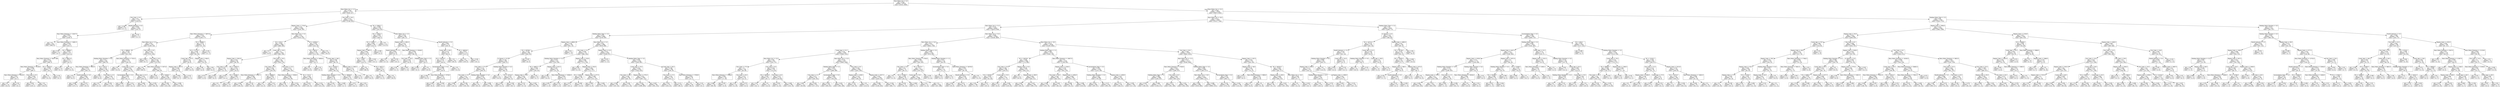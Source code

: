 digraph Tree {
node [shape=box] ;
0 [label="Reco_Policy_Cat <= 4.5\ngini = 0.363\nsamples = 40705\nvalue = [31015, 9690]"] ;
1 [label="Reco_Policy_Cat <= 1.5\ngini = 0.163\nsamples = 4770\nvalue = [4343, 427]"] ;
0 -> 1 [labeldistance=2.5, labelangle=45, headlabel="True"] ;
2 [label="City_Code <= 0.5\ngini = 0.01\nsamples = 1562\nvalue = [1554, 8]"] ;
1 -> 2 ;
3 [label="gini = 0.188\nsamples = 19\nvalue = [17, 2]"] ;
2 -> 3 ;
4 [label="Health Indicator <= 6.5\ngini = 0.008\nsamples = 1543\nvalue = [1537, 6]"] ;
2 -> 4 ;
5 [label="Reco_Policy_Premium <= 14547.0\ngini = 0.007\nsamples = 1531\nvalue = [1526, 5]"] ;
4 -> 5 ;
6 [label="gini = 0.0\nsamples = 994\nvalue = [994, 0]"] ;
5 -> 6 ;
7 [label="Reco_Policy_Premium <= 14681.0\ngini = 0.018\nsamples = 537\nvalue = [532, 5]"] ;
5 -> 7 ;
8 [label="gini = 0.18\nsamples = 10\nvalue = [9, 1]"] ;
7 -> 8 ;
9 [label="ID <= 48984.0\ngini = 0.015\nsamples = 527\nvalue = [523, 4]"] ;
7 -> 9 ;
10 [label="Reco_Policy_Premium <= 26517.399\ngini = 0.012\nsamples = 502\nvalue = [499, 3]"] ;
9 -> 10 ;
11 [label="Reco_Policy_Premium <= 15139.0\ngini = 0.008\nsamples = 471\nvalue = [469, 2]"] ;
10 -> 11 ;
12 [label="Reco_Policy_Premium <= 15019.0\ngini = 0.057\nsamples = 34\nvalue = [33, 1]"] ;
11 -> 12 ;
13 [label="gini = 0.0\nsamples = 24\nvalue = [24, 0]"] ;
12 -> 13 ;
14 [label="gini = 0.18\nsamples = 10\nvalue = [9, 1]"] ;
12 -> 14 ;
15 [label="City_Code <= 9.5\ngini = 0.005\nsamples = 437\nvalue = [436, 1]"] ;
11 -> 15 ;
16 [label="gini = 0.016\nsamples = 121\nvalue = [120, 1]"] ;
15 -> 16 ;
17 [label="gini = 0.0\nsamples = 316\nvalue = [316, 0]"] ;
15 -> 17 ;
18 [label="ID <= 34025.0\ngini = 0.062\nsamples = 31\nvalue = [30, 1]"] ;
10 -> 18 ;
19 [label="gini = 0.0\nsamples = 21\nvalue = [21, 0]"] ;
18 -> 19 ;
20 [label="gini = 0.18\nsamples = 10\nvalue = [9, 1]"] ;
18 -> 20 ;
21 [label="ID <= 49611.0\ngini = 0.077\nsamples = 25\nvalue = [24, 1]"] ;
9 -> 21 ;
22 [label="gini = 0.18\nsamples = 10\nvalue = [9, 1]"] ;
21 -> 22 ;
23 [label="gini = 0.0\nsamples = 15\nvalue = [15, 0]"] ;
21 -> 23 ;
24 [label="gini = 0.153\nsamples = 12\nvalue = [11, 1]"] ;
4 -> 24 ;
25 [label="City_Code <= 33.5\ngini = 0.227\nsamples = 3208\nvalue = [2789, 419]"] ;
1 -> 25 ;
26 [label="Region_Code <= 1716.0\ngini = 0.253\nsamples = 2649\nvalue = [2256, 393]"] ;
25 -> 26 ;
27 [label="Reco_Policy_Premium <= 24873.6\ngini = 0.218\nsamples = 1423\nvalue = [1246, 177]"] ;
26 -> 27 ;
28 [label="Reco_Policy_Cat <= 2.5\ngini = 0.207\nsamples = 1347\nvalue = [1189, 158]"] ;
27 -> 28 ;
29 [label="ID <= 36864.0\ngini = 0.158\nsamples = 671\nvalue = [613, 58]"] ;
28 -> 29 ;
30 [label="Holding_Policy_Duration <= 4.5\ngini = 0.13\nsamples = 499\nvalue = [464, 35]"] ;
29 -> 30 ;
31 [label="Reco_Policy_Premium <= 3933.0\ngini = 0.073\nsamples = 315\nvalue = [303, 12]"] ;
30 -> 31 ;
32 [label="gini = 0.32\nsamples = 10\nvalue = [8, 2]"] ;
31 -> 32 ;
33 [label="Health Indicator <= 4.5\ngini = 0.063\nsamples = 305\nvalue = [295, 10]"] ;
31 -> 33 ;
34 [label="gini = 0.048\nsamples = 282\nvalue = [275, 7]"] ;
33 -> 34 ;
35 [label="gini = 0.227\nsamples = 23\nvalue = [20, 3]"] ;
33 -> 35 ;
36 [label="ID <= 1812.5\ngini = 0.219\nsamples = 184\nvalue = [161, 23]"] ;
30 -> 36 ;
37 [label="gini = 0.48\nsamples = 10\nvalue = [6, 4]"] ;
36 -> 37 ;
38 [label="City_Code <= 5.5\ngini = 0.195\nsamples = 174\nvalue = [155, 19]"] ;
36 -> 38 ;
39 [label="gini = 0.0\nsamples = 37\nvalue = [37, 0]"] ;
38 -> 39 ;
40 [label="gini = 0.239\nsamples = 137\nvalue = [118, 19]"] ;
38 -> 40 ;
41 [label="Reco_Policy_Premium <= 7231.0\ngini = 0.232\nsamples = 172\nvalue = [149, 23]"] ;
29 -> 41 ;
42 [label="gini = 0.0\nsamples = 23\nvalue = [23, 0]"] ;
41 -> 42 ;
43 [label="Lower_Age <= 28.5\ngini = 0.261\nsamples = 149\nvalue = [126, 23]"] ;
41 -> 43 ;
44 [label="Accomodation_Type <= 0.5\ngini = 0.418\nsamples = 37\nvalue = [26, 11]"] ;
43 -> 44 ;
45 [label="gini = 0.496\nsamples = 11\nvalue = [5, 6]"] ;
44 -> 45 ;
46 [label="gini = 0.311\nsamples = 26\nvalue = [21, 5]"] ;
44 -> 46 ;
47 [label="Lower_Age <= 51.5\ngini = 0.191\nsamples = 112\nvalue = [100, 12]"] ;
43 -> 47 ;
48 [label="gini = 0.069\nsamples = 56\nvalue = [54, 2]"] ;
47 -> 48 ;
49 [label="gini = 0.293\nsamples = 56\nvalue = [46, 10]"] ;
47 -> 49 ;
50 [label="City_Code <= 3.0\ngini = 0.252\nsamples = 676\nvalue = [576, 100]"] ;
28 -> 50 ;
51 [label="gini = 0.497\nsamples = 13\nvalue = [6, 7]"] ;
50 -> 51 ;
52 [label="City_Code <= 6.5\ngini = 0.241\nsamples = 663\nvalue = [570, 93]"] ;
50 -> 52 ;
53 [label="gini = 0.0\nsamples = 86\nvalue = [86, 0]"] ;
52 -> 53 ;
54 [label="Reco_Policy_Premium <= 5072.0\ngini = 0.27\nsamples = 577\nvalue = [484, 93]"] ;
52 -> 54 ;
55 [label="gini = 0.49\nsamples = 14\nvalue = [8, 6]"] ;
54 -> 55 ;
56 [label="ID <= 24450.5\ngini = 0.261\nsamples = 563\nvalue = [476, 87]"] ;
54 -> 56 ;
57 [label="gini = 0.199\nsamples = 250\nvalue = [222, 28]"] ;
56 -> 57 ;
58 [label="gini = 0.306\nsamples = 313\nvalue = [254, 59]"] ;
56 -> 58 ;
59 [label="ID <= 36990.5\ngini = 0.375\nsamples = 76\nvalue = [57, 19]"] ;
27 -> 59 ;
60 [label="ID <= 27114.5\ngini = 0.428\nsamples = 58\nvalue = [40, 18]"] ;
59 -> 60 ;
61 [label="Lower_Age <= 67.0\ngini = 0.332\nsamples = 38\nvalue = [30, 8]"] ;
60 -> 61 ;
62 [label="Region_Code <= 957.0\ngini = 0.408\nsamples = 28\nvalue = [20, 8]"] ;
61 -> 62 ;
63 [label="gini = 0.492\nsamples = 16\nvalue = [9, 7]"] ;
62 -> 63 ;
64 [label="gini = 0.153\nsamples = 12\nvalue = [11, 1]"] ;
62 -> 64 ;
65 [label="gini = 0.0\nsamples = 10\nvalue = [10, 0]"] ;
61 -> 65 ;
66 [label="Region_Code <= 404.0\ngini = 0.5\nsamples = 20\nvalue = [10, 10]"] ;
60 -> 66 ;
67 [label="gini = 0.48\nsamples = 10\nvalue = [4, 6]"] ;
66 -> 67 ;
68 [label="gini = 0.48\nsamples = 10\nvalue = [6, 4]"] ;
66 -> 68 ;
69 [label="gini = 0.105\nsamples = 18\nvalue = [17, 1]"] ;
59 -> 69 ;
70 [label="Reco_Policy_Cat <= 3.5\ngini = 0.29\nsamples = 1226\nvalue = [1010, 216]"] ;
26 -> 70 ;
71 [label="ID <= 625.5\ngini = 0.304\nsamples = 1068\nvalue = [868, 200]"] ;
70 -> 71 ;
72 [label="gini = 0.5\nsamples = 12\nvalue = [6, 6]"] ;
71 -> 72 ;
73 [label="Lower_Age <= 20.5\ngini = 0.3\nsamples = 1056\nvalue = [862, 194]"] ;
71 -> 73 ;
74 [label="Region_Code <= 2813.0\ngini = 0.422\nsamples = 66\nvalue = [46, 20]"] ;
73 -> 74 ;
75 [label="City_Code <= 9.5\ngini = 0.497\nsamples = 26\nvalue = [12, 14]"] ;
74 -> 75 ;
76 [label="gini = 0.375\nsamples = 12\nvalue = [3, 9]"] ;
75 -> 76 ;
77 [label="gini = 0.459\nsamples = 14\nvalue = [9, 5]"] ;
75 -> 77 ;
78 [label="ID <= 27997.0\ngini = 0.255\nsamples = 40\nvalue = [34, 6]"] ;
74 -> 78 ;
79 [label="gini = 0.415\nsamples = 17\nvalue = [12, 5]"] ;
78 -> 79 ;
80 [label="ID <= 41460.5\ngini = 0.083\nsamples = 23\nvalue = [22, 1]"] ;
78 -> 80 ;
81 [label="gini = 0.0\nsamples = 13\nvalue = [13, 0]"] ;
80 -> 81 ;
82 [label="gini = 0.18\nsamples = 10\nvalue = [9, 1]"] ;
80 -> 82 ;
83 [label="City_Code <= 10.5\ngini = 0.29\nsamples = 990\nvalue = [816, 174]"] ;
73 -> 83 ;
84 [label="City_Code <= 9.5\ngini = 0.204\nsamples = 260\nvalue = [230, 30]"] ;
83 -> 84 ;
85 [label="Reco_Policy_Premium <= 15347.2\ngini = 0.249\nsamples = 199\nvalue = [170, 29]"] ;
84 -> 85 ;
86 [label="gini = 0.304\nsamples = 134\nvalue = [109, 25]"] ;
85 -> 86 ;
87 [label="gini = 0.116\nsamples = 65\nvalue = [61, 4]"] ;
85 -> 87 ;
88 [label="ID <= 38600.0\ngini = 0.032\nsamples = 61\nvalue = [60, 1]"] ;
84 -> 88 ;
89 [label="gini = 0.0\nsamples = 51\nvalue = [51, 0]"] ;
88 -> 89 ;
90 [label="gini = 0.18\nsamples = 10\nvalue = [9, 1]"] ;
88 -> 90 ;
91 [label="City_Code <= 12.5\ngini = 0.317\nsamples = 730\nvalue = [586, 144]"] ;
83 -> 91 ;
92 [label="Reco_Policy_Premium <= 9038.0\ngini = 0.348\nsamples = 441\nvalue = [342, 99]"] ;
91 -> 92 ;
93 [label="gini = 0.46\nsamples = 81\nvalue = [52, 29]"] ;
92 -> 93 ;
94 [label="gini = 0.313\nsamples = 360\nvalue = [290, 70]"] ;
92 -> 94 ;
95 [label="ID <= 7137.5\ngini = 0.263\nsamples = 289\nvalue = [244, 45]"] ;
91 -> 95 ;
96 [label="gini = 0.414\nsamples = 41\nvalue = [29, 12]"] ;
95 -> 96 ;
97 [label="gini = 0.231\nsamples = 248\nvalue = [215, 33]"] ;
95 -> 97 ;
98 [label="ID <= 42950.0\ngini = 0.182\nsamples = 158\nvalue = [142, 16]"] ;
70 -> 98 ;
99 [label="ID <= 9625.0\ngini = 0.219\nsamples = 128\nvalue = [112, 16]"] ;
98 -> 99 ;
100 [label="Reco_Policy_Premium <= 16950.0\ngini = 0.059\nsamples = 33\nvalue = [32, 1]"] ;
99 -> 100 ;
101 [label="gini = 0.0\nsamples = 23\nvalue = [23, 0]"] ;
100 -> 101 ;
102 [label="gini = 0.18\nsamples = 10\nvalue = [9, 1]"] ;
100 -> 102 ;
103 [label="Lower_Age <= 48.5\ngini = 0.266\nsamples = 95\nvalue = [80, 15]"] ;
99 -> 103 ;
104 [label="ID <= 20230.5\ngini = 0.335\nsamples = 61\nvalue = [48, 13]"] ;
103 -> 104 ;
105 [label="Holding_Policy_Duration <= 0.5\ngini = 0.453\nsamples = 26\nvalue = [17, 9]"] ;
104 -> 105 ;
106 [label="gini = 0.245\nsamples = 14\nvalue = [12, 2]"] ;
105 -> 106 ;
107 [label="gini = 0.486\nsamples = 12\nvalue = [5, 7]"] ;
105 -> 107 ;
108 [label="ID <= 36658.0\ngini = 0.202\nsamples = 35\nvalue = [31, 4]"] ;
104 -> 108 ;
109 [label="gini = 0.077\nsamples = 25\nvalue = [24, 1]"] ;
108 -> 109 ;
110 [label="gini = 0.42\nsamples = 10\nvalue = [7, 3]"] ;
108 -> 110 ;
111 [label="Region_Code <= 2383.5\ngini = 0.111\nsamples = 34\nvalue = [32, 2]"] ;
103 -> 111 ;
112 [label="gini = 0.32\nsamples = 10\nvalue = [8, 2]"] ;
111 -> 112 ;
113 [label="gini = 0.0\nsamples = 24\nvalue = [24, 0]"] ;
111 -> 113 ;
114 [label="gini = 0.0\nsamples = 30\nvalue = [30, 0]"] ;
98 -> 114 ;
115 [label="ID <= 23081.5\ngini = 0.089\nsamples = 559\nvalue = [533, 26]"] ;
25 -> 115 ;
116 [label="ID <= 12841.5\ngini = 0.039\nsamples = 253\nvalue = [248, 5]"] ;
115 -> 116 ;
117 [label="ID <= 11965.5\ngini = 0.069\nsamples = 140\nvalue = [135, 5]"] ;
116 -> 117 ;
118 [label="Region_Code <= 3997.5\ngini = 0.045\nsamples = 129\nvalue = [126, 3]"] ;
117 -> 118 ;
119 [label="ID <= 7106.0\ngini = 0.033\nsamples = 118\nvalue = [116, 2]"] ;
118 -> 119 ;
120 [label="gini = 0.0\nsamples = 68\nvalue = [68, 0]"] ;
119 -> 120 ;
121 [label="ID <= 8427.5\ngini = 0.077\nsamples = 50\nvalue = [48, 2]"] ;
119 -> 121 ;
122 [label="gini = 0.245\nsamples = 14\nvalue = [12, 2]"] ;
121 -> 122 ;
123 [label="gini = 0.0\nsamples = 36\nvalue = [36, 0]"] ;
121 -> 123 ;
124 [label="gini = 0.165\nsamples = 11\nvalue = [10, 1]"] ;
118 -> 124 ;
125 [label="gini = 0.298\nsamples = 11\nvalue = [9, 2]"] ;
117 -> 125 ;
126 [label="gini = 0.0\nsamples = 113\nvalue = [113, 0]"] ;
116 -> 126 ;
127 [label="Reco_Policy_Cat <= 2.5\ngini = 0.128\nsamples = 306\nvalue = [285, 21]"] ;
115 -> 127 ;
128 [label="Region_Code <= 1991.0\ngini = 0.221\nsamples = 95\nvalue = [83, 12]"] ;
127 -> 128 ;
129 [label="Health Indicator <= 2.5\ngini = 0.097\nsamples = 39\nvalue = [37, 2]"] ;
128 -> 129 ;
130 [label="gini = 0.0\nsamples = 27\nvalue = [27, 0]"] ;
129 -> 130 ;
131 [label="gini = 0.278\nsamples = 12\nvalue = [10, 2]"] ;
129 -> 131 ;
132 [label="Reco_Policy_Premium <= 10548.0\ngini = 0.293\nsamples = 56\nvalue = [46, 10]"] ;
128 -> 132 ;
133 [label="City_Code <= 34.5\ngini = 0.426\nsamples = 26\nvalue = [18, 8]"] ;
132 -> 133 ;
134 [label="gini = 0.26\nsamples = 13\nvalue = [11, 2]"] ;
133 -> 134 ;
135 [label="gini = 0.497\nsamples = 13\nvalue = [7, 6]"] ;
133 -> 135 ;
136 [label="Holding_Policy_Type <= 2.5\ngini = 0.124\nsamples = 30\nvalue = [28, 2]"] ;
132 -> 136 ;
137 [label="gini = 0.298\nsamples = 11\nvalue = [9, 2]"] ;
136 -> 137 ;
138 [label="gini = 0.0\nsamples = 19\nvalue = [19, 0]"] ;
136 -> 138 ;
139 [label="Health Indicator <= 0.5\ngini = 0.082\nsamples = 211\nvalue = [202, 9]"] ;
127 -> 139 ;
140 [label="Lower_Age <= 40.5\ngini = 0.151\nsamples = 97\nvalue = [89, 8]"] ;
139 -> 140 ;
141 [label="ID <= 43470.0\ngini = 0.241\nsamples = 57\nvalue = [49, 8]"] ;
140 -> 141 ;
142 [label="Accomodation_Type <= 0.5\ngini = 0.308\nsamples = 42\nvalue = [34, 8]"] ;
141 -> 142 ;
143 [label="gini = 0.198\nsamples = 18\nvalue = [16, 2]"] ;
142 -> 143 ;
144 [label="Reco_Policy_Premium <= 8736.0\ngini = 0.375\nsamples = 24\nvalue = [18, 6]"] ;
142 -> 144 ;
145 [label="gini = 0.426\nsamples = 13\nvalue = [9, 4]"] ;
144 -> 145 ;
146 [label="gini = 0.298\nsamples = 11\nvalue = [9, 2]"] ;
144 -> 146 ;
147 [label="gini = 0.0\nsamples = 15\nvalue = [15, 0]"] ;
141 -> 147 ;
148 [label="gini = 0.0\nsamples = 40\nvalue = [40, 0]"] ;
140 -> 148 ;
149 [label="ID <= 46819.0\ngini = 0.017\nsamples = 114\nvalue = [113, 1]"] ;
139 -> 149 ;
150 [label="gini = 0.0\nsamples = 103\nvalue = [103, 0]"] ;
149 -> 150 ;
151 [label="gini = 0.165\nsamples = 11\nvalue = [10, 1]"] ;
149 -> 151 ;
152 [label="Reco_Policy_Cat <= 21.5\ngini = 0.383\nsamples = 35935\nvalue = [26672, 9263]"] ;
0 -> 152 [labeldistance=2.5, labelangle=-45, headlabel="False"] ;
153 [label="Reco_Policy_Cat <= 20.5\ngini = 0.371\nsamples = 30667\nvalue = [23127, 7540]"] ;
152 -> 153 ;
154 [label="Reco_Policy_Cat <= 11.5\ngini = 0.379\nsamples = 26647\nvalue = [19879, 6768]"] ;
153 -> 154 ;
155 [label="Holding_Policy_Type <= 2.5\ngini = 0.325\nsamples = 4689\nvalue = [3730, 959]"] ;
154 -> 155 ;
156 [label="Region_Code <= 4868.0\ngini = 0.139\nsamples = 704\nvalue = [651, 53]"] ;
155 -> 156 ;
157 [label="ID <= 49769.0\ngini = 0.134\nsamples = 694\nvalue = [644, 50]"] ;
156 -> 157 ;
158 [label="Is_Spouse <= 0.5\ngini = 0.128\nsamples = 683\nvalue = [636, 47]"] ;
157 -> 158 ;
159 [label="City_Code <= 27.5\ngini = 0.113\nsamples = 583\nvalue = [548, 35]"] ;
158 -> 159 ;
160 [label="City_Code <= 3.5\ngini = 0.14\nsamples = 329\nvalue = [304, 25]"] ;
159 -> 160 ;
161 [label="gini = 0.066\nsamples = 147\nvalue = [142, 5]"] ;
160 -> 161 ;
162 [label="gini = 0.196\nsamples = 182\nvalue = [162, 20]"] ;
160 -> 162 ;
163 [label="Holding_Policy_Duration <= 4.5\ngini = 0.076\nsamples = 254\nvalue = [244, 10]"] ;
159 -> 163 ;
164 [label="gini = 0.0\nsamples = 62\nvalue = [62, 0]"] ;
163 -> 164 ;
165 [label="gini = 0.099\nsamples = 192\nvalue = [182, 10]"] ;
163 -> 165 ;
166 [label="Holding_Policy_Duration <= 4.5\ngini = 0.211\nsamples = 100\nvalue = [88, 12]"] ;
158 -> 166 ;
167 [label="gini = 0.0\nsamples = 19\nvalue = [19, 0]"] ;
166 -> 167 ;
168 [label="ID <= 10755.0\ngini = 0.252\nsamples = 81\nvalue = [69, 12]"] ;
166 -> 168 ;
169 [label="gini = 0.401\nsamples = 18\nvalue = [13, 5]"] ;
168 -> 169 ;
170 [label="gini = 0.198\nsamples = 63\nvalue = [56, 7]"] ;
168 -> 170 ;
171 [label="gini = 0.397\nsamples = 11\nvalue = [8, 3]"] ;
157 -> 171 ;
172 [label="gini = 0.42\nsamples = 10\nvalue = [7, 3]"] ;
156 -> 172 ;
173 [label="Reco_Policy_Cat <= 5.5\ngini = 0.351\nsamples = 3985\nvalue = [3079, 906]"] ;
155 -> 173 ;
174 [label="City_Code <= 1.0\ngini = 0.438\nsamples = 723\nvalue = [489, 234]"] ;
173 -> 174 ;
175 [label="Holding_Policy_Duration <= 11.5\ngini = 0.374\nsamples = 418\nvalue = [314, 104]"] ;
174 -> 175 ;
176 [label="ID <= 49927.5\ngini = 0.349\nsamples = 377\nvalue = [292, 85]"] ;
175 -> 176 ;
177 [label="Region_Code <= 34.0\ngini = 0.335\nsamples = 367\nvalue = [289, 78]"] ;
176 -> 177 ;
178 [label="gini = 0.123\nsamples = 61\nvalue = [57, 4]"] ;
177 -> 178 ;
179 [label="gini = 0.367\nsamples = 306\nvalue = [232, 74]"] ;
177 -> 179 ;
180 [label="gini = 0.42\nsamples = 10\nvalue = [3, 7]"] ;
176 -> 180 ;
181 [label="Region_Code <= 612.5\ngini = 0.497\nsamples = 41\nvalue = [22, 19]"] ;
175 -> 181 ;
182 [label="gini = 0.346\nsamples = 18\nvalue = [14, 4]"] ;
181 -> 182 ;
183 [label="Reco_Policy_Premium <= 19360.0\ngini = 0.454\nsamples = 23\nvalue = [8, 15]"] ;
181 -> 183 ;
184 [label="gini = 0.497\nsamples = 13\nvalue = [7, 6]"] ;
183 -> 184 ;
185 [label="gini = 0.18\nsamples = 10\nvalue = [1, 9]"] ;
183 -> 185 ;
186 [label="Region_Code <= 210.0\ngini = 0.489\nsamples = 305\nvalue = [175, 130]"] ;
174 -> 186 ;
187 [label="gini = 0.305\nsamples = 16\nvalue = [3, 13]"] ;
186 -> 187 ;
188 [label="Region_Code <= 324.0\ngini = 0.482\nsamples = 289\nvalue = [172, 117]"] ;
186 -> 188 ;
189 [label="ID <= 31851.0\ngini = 0.249\nsamples = 48\nvalue = [41, 7]"] ;
188 -> 189 ;
190 [label="gini = 0.071\nsamples = 27\nvalue = [26, 1]"] ;
189 -> 190 ;
191 [label="gini = 0.408\nsamples = 21\nvalue = [15, 6]"] ;
189 -> 191 ;
192 [label="Region_Code <= 477.0\ngini = 0.496\nsamples = 241\nvalue = [131, 110]"] ;
188 -> 192 ;
193 [label="gini = 0.298\nsamples = 11\nvalue = [2, 9]"] ;
192 -> 193 ;
194 [label="gini = 0.493\nsamples = 230\nvalue = [129, 101]"] ;
192 -> 194 ;
195 [label="Region_Code <= 12.5\ngini = 0.327\nsamples = 3262\nvalue = [2590, 672]"] ;
173 -> 195 ;
196 [label="gini = 0.475\nsamples = 18\nvalue = [7, 11]"] ;
195 -> 196 ;
197 [label="Holding_Policy_Type <= 3.5\ngini = 0.324\nsamples = 3244\nvalue = [2583, 661]"] ;
195 -> 197 ;
198 [label="Lower_Age <= 23.5\ngini = 0.335\nsamples = 2978\nvalue = [2345, 633]"] ;
197 -> 198 ;
199 [label="City_Code <= 28.5\ngini = 0.249\nsamples = 536\nvalue = [458, 78]"] ;
198 -> 199 ;
200 [label="gini = 0.294\nsamples = 301\nvalue = [247, 54]"] ;
199 -> 200 ;
201 [label="gini = 0.183\nsamples = 235\nvalue = [211, 24]"] ;
199 -> 201 ;
202 [label="Region_Code <= 2735.5\ngini = 0.351\nsamples = 2442\nvalue = [1887, 555]"] ;
198 -> 202 ;
203 [label="gini = 0.333\nsamples = 1896\nvalue = [1496, 400]"] ;
202 -> 203 ;
204 [label="gini = 0.407\nsamples = 546\nvalue = [391, 155]"] ;
202 -> 204 ;
205 [label="Lower_Age <= 65.5\ngini = 0.188\nsamples = 266\nvalue = [238, 28]"] ;
197 -> 205 ;
206 [label="City_Code <= 17.5\ngini = 0.224\nsamples = 210\nvalue = [183, 27]"] ;
205 -> 206 ;
207 [label="gini = 0.29\nsamples = 125\nvalue = [103, 22]"] ;
206 -> 207 ;
208 [label="gini = 0.111\nsamples = 85\nvalue = [80, 5]"] ;
206 -> 208 ;
209 [label="Reco_Policy_Premium <= 27639.0\ngini = 0.035\nsamples = 56\nvalue = [55, 1]"] ;
205 -> 209 ;
210 [label="gini = 0.0\nsamples = 46\nvalue = [46, 0]"] ;
209 -> 210 ;
211 [label="gini = 0.18\nsamples = 10\nvalue = [9, 1]"] ;
209 -> 211 ;
212 [label="Reco_Policy_Cat <= 15.5\ngini = 0.389\nsamples = 21958\nvalue = [16149, 5809]"] ;
154 -> 212 ;
213 [label="Reco_Policy_Cat <= 14.5\ngini = 0.427\nsamples = 5710\nvalue = [3944, 1766]"] ;
212 -> 213 ;
214 [label="Lower_Age <= 21.5\ngini = 0.39\nsamples = 4449\nvalue = [3268, 1181]"] ;
213 -> 214 ;
215 [label="Reco_Policy_Cat <= 12.5\ngini = 0.48\nsamples = 432\nvalue = [259, 173]"] ;
214 -> 215 ;
216 [label="City_Code <= 27.0\ngini = 0.5\nsamples = 165\nvalue = [85, 80]"] ;
215 -> 216 ;
217 [label="Reco_Policy_Premium <= 21646.6\ngini = 0.495\nsamples = 129\nvalue = [71, 58]"] ;
216 -> 217 ;
218 [label="gini = 0.488\nsamples = 118\nvalue = [68, 50]"] ;
217 -> 218 ;
219 [label="gini = 0.397\nsamples = 11\nvalue = [3, 8]"] ;
217 -> 219 ;
220 [label="City_Code <= 33.5\ngini = 0.475\nsamples = 36\nvalue = [14, 22]"] ;
216 -> 220 ;
221 [label="gini = 0.33\nsamples = 24\nvalue = [5, 19]"] ;
220 -> 221 ;
222 [label="gini = 0.375\nsamples = 12\nvalue = [9, 3]"] ;
220 -> 222 ;
223 [label="City_Code <= 6.5\ngini = 0.454\nsamples = 267\nvalue = [174, 93]"] ;
215 -> 223 ;
224 [label="ID <= 40252.0\ngini = 0.263\nsamples = 45\nvalue = [38, 7]"] ;
223 -> 224 ;
225 [label="gini = 0.35\nsamples = 31\nvalue = [24, 7]"] ;
224 -> 225 ;
226 [label="gini = 0.0\nsamples = 14\nvalue = [14, 0]"] ;
224 -> 226 ;
227 [label="City_Code <= 8.5\ngini = 0.475\nsamples = 222\nvalue = [136, 86]"] ;
223 -> 227 ;
228 [label="gini = 0.355\nsamples = 13\nvalue = [3, 10]"] ;
227 -> 228 ;
229 [label="gini = 0.463\nsamples = 209\nvalue = [133, 76]"] ;
227 -> 229 ;
230 [label="Reco_Policy_Cat <= 12.5\ngini = 0.376\nsamples = 4017\nvalue = [3009, 1008]"] ;
214 -> 230 ;
231 [label="Holding_Policy_Type <= 1.5\ngini = 0.421\nsamples = 1552\nvalue = [1084, 468]"] ;
230 -> 231 ;
232 [label="City_Code <= 1.5\ngini = 0.471\nsamples = 541\nvalue = [336, 205]"] ;
231 -> 232 ;
233 [label="gini = 0.497\nsamples = 127\nvalue = [59, 68]"] ;
232 -> 233 ;
234 [label="gini = 0.443\nsamples = 414\nvalue = [277, 137]"] ;
232 -> 234 ;
235 [label="Accomodation_Type <= 0.5\ngini = 0.385\nsamples = 1011\nvalue = [748, 263]"] ;
231 -> 235 ;
236 [label="gini = 0.318\nsamples = 478\nvalue = [383, 95]"] ;
235 -> 236 ;
237 [label="gini = 0.432\nsamples = 533\nvalue = [365, 168]"] ;
235 -> 237 ;
238 [label="City_Code <= 0.5\ngini = 0.342\nsamples = 2465\nvalue = [1925, 540]"] ;
230 -> 238 ;
239 [label="Region_Code <= 2189.5\ngini = 0.119\nsamples = 316\nvalue = [296, 20]"] ;
238 -> 239 ;
240 [label="gini = 0.178\nsamples = 202\nvalue = [182, 20]"] ;
239 -> 240 ;
241 [label="gini = 0.0\nsamples = 114\nvalue = [114, 0]"] ;
239 -> 241 ;
242 [label="Region_Code <= 3557.5\ngini = 0.367\nsamples = 2149\nvalue = [1629, 520]"] ;
238 -> 242 ;
243 [label="gini = 0.399\nsamples = 1607\nvalue = [1164, 443]"] ;
242 -> 243 ;
244 [label="gini = 0.244\nsamples = 542\nvalue = [465, 77]"] ;
242 -> 244 ;
245 [label="Holding_Policy_Type <= 3.5\ngini = 0.497\nsamples = 1261\nvalue = [676, 585]"] ;
213 -> 245 ;
246 [label="Reco_Policy_Premium <= 4740.0\ngini = 0.499\nsamples = 1125\nvalue = [582, 543]"] ;
245 -> 246 ;
247 [label="City_Code <= 3.5\ngini = 0.42\nsamples = 70\nvalue = [49, 21]"] ;
246 -> 247 ;
248 [label="gini = 0.0\nsamples = 11\nvalue = [11, 0]"] ;
247 -> 248 ;
249 [label="ID <= 37380.5\ngini = 0.458\nsamples = 59\nvalue = [38, 21]"] ;
247 -> 249 ;
250 [label="gini = 0.418\nsamples = 47\nvalue = [33, 14]"] ;
249 -> 250 ;
251 [label="gini = 0.486\nsamples = 12\nvalue = [5, 7]"] ;
249 -> 251 ;
252 [label="ID <= 50275.5\ngini = 0.5\nsamples = 1055\nvalue = [533, 522]"] ;
246 -> 252 ;
253 [label="Lower_Age <= 16.5\ngini = 0.5\nsamples = 1038\nvalue = [530, 508]"] ;
252 -> 253 ;
254 [label="gini = 0.32\nsamples = 15\nvalue = [3, 12]"] ;
253 -> 254 ;
255 [label="gini = 0.5\nsamples = 1023\nvalue = [527, 496]"] ;
253 -> 255 ;
256 [label="gini = 0.291\nsamples = 17\nvalue = [3, 14]"] ;
252 -> 256 ;
257 [label="Holding_Policy_Duration <= 1.5\ngini = 0.427\nsamples = 136\nvalue = [94, 42]"] ;
245 -> 257 ;
258 [label="Accomodation_Type <= 0.5\ngini = 0.5\nsamples = 24\nvalue = [12, 12]"] ;
257 -> 258 ;
259 [label="gini = 0.459\nsamples = 14\nvalue = [9, 5]"] ;
258 -> 259 ;
260 [label="gini = 0.42\nsamples = 10\nvalue = [3, 7]"] ;
258 -> 260 ;
261 [label="Reco_Policy_Premium <= 24576.0\ngini = 0.392\nsamples = 112\nvalue = [82, 30]"] ;
257 -> 261 ;
262 [label="Health Indicator <= 0.5\ngini = 0.418\nsamples = 101\nvalue = [71, 30]"] ;
261 -> 262 ;
263 [label="gini = 0.303\nsamples = 43\nvalue = [35, 8]"] ;
262 -> 263 ;
264 [label="gini = 0.471\nsamples = 58\nvalue = [36, 22]"] ;
262 -> 264 ;
265 [label="gini = 0.0\nsamples = 11\nvalue = [11, 0]"] ;
261 -> 265 ;
266 [label="Reco_Policy_Cat <= 16.5\ngini = 0.374\nsamples = 16248\nvalue = [12205, 4043]"] ;
212 -> 266 ;
267 [label="Holding_Policy_Type <= 1.5\ngini = 0.339\nsamples = 3270\nvalue = [2562, 708]"] ;
266 -> 267 ;
268 [label="ID <= 19478.0\ngini = 0.406\nsamples = 1080\nvalue = [774, 306]"] ;
267 -> 268 ;
269 [label="City_Code <= 0.5\ngini = 0.346\nsamples = 409\nvalue = [318, 91]"] ;
268 -> 269 ;
270 [label="ID <= 16239.0\ngini = 0.424\nsamples = 131\nvalue = [91, 40]"] ;
269 -> 270 ;
271 [label="gini = 0.45\nsamples = 108\nvalue = [71, 37]"] ;
270 -> 271 ;
272 [label="gini = 0.227\nsamples = 23\nvalue = [20, 3]"] ;
270 -> 272 ;
273 [label="Lower_Age <= 23.5\ngini = 0.3\nsamples = 278\nvalue = [227, 51]"] ;
269 -> 273 ;
274 [label="gini = 0.49\nsamples = 14\nvalue = [8, 6]"] ;
273 -> 274 ;
275 [label="gini = 0.283\nsamples = 264\nvalue = [219, 45]"] ;
273 -> 275 ;
276 [label="Region_Code <= 6.5\ngini = 0.436\nsamples = 671\nvalue = [456, 215]"] ;
268 -> 276 ;
277 [label="gini = 0.0\nsamples = 18\nvalue = [18, 0]"] ;
276 -> 277 ;
278 [label="Region_Code <= 269.0\ngini = 0.442\nsamples = 653\nvalue = [438, 215]"] ;
276 -> 278 ;
279 [label="gini = 0.497\nsamples = 89\nvalue = [48, 41]"] ;
278 -> 279 ;
280 [label="gini = 0.427\nsamples = 564\nvalue = [390, 174]"] ;
278 -> 280 ;
281 [label="Reco_Policy_Premium <= 10927.0\ngini = 0.3\nsamples = 2190\nvalue = [1788, 402]"] ;
267 -> 281 ;
282 [label="Region_Code <= 1528.5\ngini = 0.379\nsamples = 851\nvalue = [635, 216]"] ;
281 -> 282 ;
283 [label="City_Code <= 28.5\ngini = 0.334\nsamples = 487\nvalue = [384, 103]"] ;
282 -> 283 ;
284 [label="gini = 0.306\nsamples = 413\nvalue = [335, 78]"] ;
283 -> 284 ;
285 [label="gini = 0.447\nsamples = 74\nvalue = [49, 25]"] ;
283 -> 285 ;
286 [label="Region_Code <= 2004.0\ngini = 0.428\nsamples = 364\nvalue = [251, 113]"] ;
282 -> 286 ;
287 [label="gini = 0.498\nsamples = 66\nvalue = [35, 31]"] ;
286 -> 287 ;
288 [label="gini = 0.399\nsamples = 298\nvalue = [216, 82]"] ;
286 -> 288 ;
289 [label="Accomodation_Type <= 0.5\ngini = 0.239\nsamples = 1339\nvalue = [1153, 186]"] ;
281 -> 289 ;
290 [label="Holding_Policy_Duration <= 0.5\ngini = 0.193\nsamples = 888\nvalue = [792, 96]"] ;
289 -> 290 ;
291 [label="gini = 0.247\nsamples = 464\nvalue = [397, 67]"] ;
290 -> 291 ;
292 [label="gini = 0.127\nsamples = 424\nvalue = [395, 29]"] ;
290 -> 292 ;
293 [label="Region_Code <= 1839.0\ngini = 0.319\nsamples = 451\nvalue = [361, 90]"] ;
289 -> 293 ;
294 [label="gini = 0.271\nsamples = 291\nvalue = [244, 47]"] ;
293 -> 294 ;
295 [label="gini = 0.393\nsamples = 160\nvalue = [117, 43]"] ;
293 -> 295 ;
296 [label="City_Code <= 33.5\ngini = 0.382\nsamples = 12978\nvalue = [9643, 3335]"] ;
266 -> 296 ;
297 [label="Reco_Policy_Cat <= 17.5\ngini = 0.377\nsamples = 12277\nvalue = [9184, 3093]"] ;
296 -> 297 ;
298 [label="Reco_Policy_Premium <= 17430.0\ngini = 0.413\nsamples = 2816\nvalue = [1995, 821]"] ;
297 -> 298 ;
299 [label="Holding_Policy_Type <= 1.5\ngini = 0.388\nsamples = 1889\nvalue = [1392, 497]"] ;
298 -> 299 ;
300 [label="gini = 0.254\nsamples = 174\nvalue = [148, 26]"] ;
299 -> 300 ;
301 [label="gini = 0.398\nsamples = 1715\nvalue = [1244, 471]"] ;
299 -> 301 ;
302 [label="City_Code <= 8.5\ngini = 0.455\nsamples = 927\nvalue = [603, 324]"] ;
298 -> 302 ;
303 [label="gini = 0.477\nsamples = 429\nvalue = [261, 168]"] ;
302 -> 303 ;
304 [label="gini = 0.43\nsamples = 498\nvalue = [342, 156]"] ;
302 -> 304 ;
305 [label="Holding_Policy_Type <= 3.5\ngini = 0.365\nsamples = 9461\nvalue = [7189, 2272]"] ;
297 -> 305 ;
306 [label="Reco_Policy_Cat <= 18.5\ngini = 0.371\nsamples = 9016\nvalue = [6801, 2215]"] ;
305 -> 306 ;
307 [label="gini = 0.345\nsamples = 3987\nvalue = [3103, 884]"] ;
306 -> 307 ;
308 [label="gini = 0.389\nsamples = 5029\nvalue = [3698, 1331]"] ;
306 -> 308 ;
309 [label="Accomodation_Type <= 0.5\ngini = 0.223\nsamples = 445\nvalue = [388, 57]"] ;
305 -> 309 ;
310 [label="gini = 0.153\nsamples = 299\nvalue = [274, 25]"] ;
309 -> 310 ;
311 [label="gini = 0.342\nsamples = 146\nvalue = [114, 32]"] ;
309 -> 311 ;
312 [label="Region_Code <= 187.0\ngini = 0.452\nsamples = 701\nvalue = [459, 242]"] ;
296 -> 312 ;
313 [label="Region_Code <= 36.0\ngini = 0.46\nsamples = 39\nvalue = [14, 25]"] ;
312 -> 313 ;
314 [label="gini = 0.473\nsamples = 13\nvalue = [8, 5]"] ;
313 -> 314 ;
315 [label="Reco_Policy_Premium <= 8694.0\ngini = 0.355\nsamples = 26\nvalue = [6, 20]"] ;
313 -> 315 ;
316 [label="gini = 0.5\nsamples = 12\nvalue = [6, 6]"] ;
315 -> 316 ;
317 [label="gini = 0.0\nsamples = 14\nvalue = [0, 14]"] ;
315 -> 317 ;
318 [label="ID <= 48105.0\ngini = 0.441\nsamples = 662\nvalue = [445, 217]"] ;
312 -> 318 ;
319 [label="Region_Code <= 439.5\ngini = 0.449\nsamples = 618\nvalue = [408, 210]"] ;
318 -> 319 ;
320 [label="gini = 0.351\nsamples = 66\nvalue = [51, 15]"] ;
319 -> 320 ;
321 [label="gini = 0.457\nsamples = 552\nvalue = [357, 195]"] ;
319 -> 321 ;
322 [label="Reco_Policy_Cat <= 18.5\ngini = 0.268\nsamples = 44\nvalue = [37, 7]"] ;
318 -> 322 ;
323 [label="gini = 0.0\nsamples = 21\nvalue = [21, 0]"] ;
322 -> 323 ;
324 [label="gini = 0.423\nsamples = 23\nvalue = [16, 7]"] ;
322 -> 324 ;
325 [label="Holding_Policy_Type <= 2.5\ngini = 0.31\nsamples = 4020\nvalue = [3248, 772]"] ;
153 -> 325 ;
326 [label="Is_Spouse <= 0.5\ngini = 0.142\nsamples = 639\nvalue = [590, 49]"] ;
325 -> 326 ;
327 [label="ID <= 44712.5\ngini = 0.119\nsamples = 535\nvalue = [501, 34]"] ;
326 -> 327 ;
328 [label="Health Indicator <= 3.5\ngini = 0.103\nsamples = 477\nvalue = [451, 26]"] ;
327 -> 328 ;
329 [label="Holding_Policy_Duration <= 9.5\ngini = 0.089\nsamples = 451\nvalue = [430, 21]"] ;
328 -> 329 ;
330 [label="Region_Code <= 954.0\ngini = 0.117\nsamples = 337\nvalue = [316, 21]"] ;
329 -> 330 ;
331 [label="Holding_Policy_Duration <= 8.5\ngini = 0.054\nsamples = 144\nvalue = [140, 4]"] ;
330 -> 331 ;
332 [label="gini = 0.03\nsamples = 132\nvalue = [130, 2]"] ;
331 -> 332 ;
333 [label="gini = 0.278\nsamples = 12\nvalue = [10, 2]"] ;
331 -> 333 ;
334 [label="Region_Code <= 1080.0\ngini = 0.161\nsamples = 193\nvalue = [176, 17]"] ;
330 -> 334 ;
335 [label="gini = 0.459\nsamples = 14\nvalue = [9, 5]"] ;
334 -> 335 ;
336 [label="gini = 0.125\nsamples = 179\nvalue = [167, 12]"] ;
334 -> 336 ;
337 [label="gini = 0.0\nsamples = 114\nvalue = [114, 0]"] ;
329 -> 337 ;
338 [label="Lower_Age <= 41.0\ngini = 0.311\nsamples = 26\nvalue = [21, 5]"] ;
328 -> 338 ;
339 [label="gini = 0.444\nsamples = 12\nvalue = [8, 4]"] ;
338 -> 339 ;
340 [label="gini = 0.133\nsamples = 14\nvalue = [13, 1]"] ;
338 -> 340 ;
341 [label="Lower_Age <= 51.5\ngini = 0.238\nsamples = 58\nvalue = [50, 8]"] ;
327 -> 341 ;
342 [label="Holding_Policy_Duration <= 9.5\ngini = 0.1\nsamples = 38\nvalue = [36, 2]"] ;
341 -> 342 ;
343 [label="gini = 0.0\nsamples = 26\nvalue = [26, 0]"] ;
342 -> 343 ;
344 [label="gini = 0.278\nsamples = 12\nvalue = [10, 2]"] ;
342 -> 344 ;
345 [label="Lower_Age <= 60.5\ngini = 0.42\nsamples = 20\nvalue = [14, 6]"] ;
341 -> 345 ;
346 [label="gini = 0.5\nsamples = 10\nvalue = [5, 5]"] ;
345 -> 346 ;
347 [label="gini = 0.18\nsamples = 10\nvalue = [9, 1]"] ;
345 -> 347 ;
348 [label="Region_Code <= 3893.0\ngini = 0.247\nsamples = 104\nvalue = [89, 15]"] ;
326 -> 348 ;
349 [label="ID <= 40728.5\ngini = 0.207\nsamples = 94\nvalue = [83, 11]"] ;
348 -> 349 ;
350 [label="ID <= 18265.5\ngini = 0.16\nsamples = 80\nvalue = [73, 7]"] ;
349 -> 350 ;
351 [label="Region_Code <= 368.5\ngini = 0.26\nsamples = 39\nvalue = [33, 6]"] ;
350 -> 351 ;
352 [label="gini = 0.105\nsamples = 18\nvalue = [17, 1]"] ;
351 -> 352 ;
353 [label="Health Indicator <= 0.5\ngini = 0.363\nsamples = 21\nvalue = [16, 5]"] ;
351 -> 353 ;
354 [label="gini = 0.18\nsamples = 10\nvalue = [9, 1]"] ;
353 -> 354 ;
355 [label="gini = 0.463\nsamples = 11\nvalue = [7, 4]"] ;
353 -> 355 ;
356 [label="Region_Code <= 671.0\ngini = 0.048\nsamples = 41\nvalue = [40, 1]"] ;
350 -> 356 ;
357 [label="gini = 0.18\nsamples = 10\nvalue = [9, 1]"] ;
356 -> 357 ;
358 [label="gini = 0.0\nsamples = 31\nvalue = [31, 0]"] ;
356 -> 358 ;
359 [label="gini = 0.408\nsamples = 14\nvalue = [10, 4]"] ;
349 -> 359 ;
360 [label="gini = 0.48\nsamples = 10\nvalue = [6, 4]"] ;
348 -> 360 ;
361 [label="Accomodation_Type <= 0.5\ngini = 0.336\nsamples = 3381\nvalue = [2658, 723]"] ;
325 -> 361 ;
362 [label="Holding_Policy_Type <= 3.5\ngini = 0.363\nsamples = 2023\nvalue = [1541, 482]"] ;
361 -> 362 ;
363 [label="Region_Code <= 4557.5\ngini = 0.377\nsamples = 1847\nvalue = [1382, 465]"] ;
362 -> 363 ;
364 [label="Region_Code <= 4228.5\ngini = 0.371\nsamples = 1770\nvalue = [1334, 436]"] ;
363 -> 364 ;
365 [label="Holding_Policy_Duration <= 12.5\ngini = 0.375\nsamples = 1732\nvalue = [1299, 433]"] ;
364 -> 365 ;
366 [label="Region_Code <= 763.0\ngini = 0.37\nsamples = 1651\nvalue = [1247, 404]"] ;
365 -> 366 ;
367 [label="gini = 0.401\nsamples = 594\nvalue = [429, 165]"] ;
366 -> 367 ;
368 [label="gini = 0.35\nsamples = 1057\nvalue = [818, 239]"] ;
366 -> 368 ;
369 [label="City_Code <= 1.5\ngini = 0.46\nsamples = 81\nvalue = [52, 29]"] ;
365 -> 369 ;
370 [label="gini = 0.465\nsamples = 19\nvalue = [7, 12]"] ;
369 -> 370 ;
371 [label="gini = 0.398\nsamples = 62\nvalue = [45, 17]"] ;
369 -> 371 ;
372 [label="Holding_Policy_Duration <= 8.5\ngini = 0.145\nsamples = 38\nvalue = [35, 3]"] ;
364 -> 372 ;
373 [label="Reco_Policy_Premium <= 20504.0\ngini = 0.069\nsamples = 28\nvalue = [27, 1]"] ;
372 -> 373 ;
374 [label="gini = 0.0\nsamples = 18\nvalue = [18, 0]"] ;
373 -> 374 ;
375 [label="gini = 0.18\nsamples = 10\nvalue = [9, 1]"] ;
373 -> 375 ;
376 [label="gini = 0.32\nsamples = 10\nvalue = [8, 2]"] ;
372 -> 376 ;
377 [label="Region_Code <= 5071.0\ngini = 0.47\nsamples = 77\nvalue = [48, 29]"] ;
363 -> 377 ;
378 [label="Holding_Policy_Duration <= 8.5\ngini = 0.5\nsamples = 47\nvalue = [24, 23]"] ;
377 -> 378 ;
379 [label="ID <= 35240.0\ngini = 0.486\nsamples = 36\nvalue = [15, 21]"] ;
378 -> 379 ;
380 [label="gini = 0.413\nsamples = 24\nvalue = [7, 17]"] ;
379 -> 380 ;
381 [label="gini = 0.444\nsamples = 12\nvalue = [8, 4]"] ;
379 -> 381 ;
382 [label="gini = 0.298\nsamples = 11\nvalue = [9, 2]"] ;
378 -> 382 ;
383 [label="ID <= 21049.5\ngini = 0.32\nsamples = 30\nvalue = [24, 6]"] ;
377 -> 383 ;
384 [label="gini = 0.496\nsamples = 11\nvalue = [6, 5]"] ;
383 -> 384 ;
385 [label="gini = 0.1\nsamples = 19\nvalue = [18, 1]"] ;
383 -> 385 ;
386 [label="Lower_Age <= 31.5\ngini = 0.175\nsamples = 176\nvalue = [159, 17]"] ;
362 -> 386 ;
387 [label="Region_Code <= 1231.5\ngini = 0.391\nsamples = 30\nvalue = [22, 8]"] ;
386 -> 387 ;
388 [label="Reco_Policy_Premium <= 11905.2\ngini = 0.255\nsamples = 20\nvalue = [17, 3]"] ;
387 -> 388 ;
389 [label="gini = 0.0\nsamples = 10\nvalue = [10, 0]"] ;
388 -> 389 ;
390 [label="gini = 0.42\nsamples = 10\nvalue = [7, 3]"] ;
388 -> 390 ;
391 [label="gini = 0.5\nsamples = 10\nvalue = [5, 5]"] ;
387 -> 391 ;
392 [label="Holding_Policy_Duration <= 0.5\ngini = 0.116\nsamples = 146\nvalue = [137, 9]"] ;
386 -> 392 ;
393 [label="gini = 0.291\nsamples = 17\nvalue = [14, 3]"] ;
392 -> 393 ;
394 [label="Lower_Age <= 61.5\ngini = 0.089\nsamples = 129\nvalue = [123, 6]"] ;
392 -> 394 ;
395 [label="Holding_Policy_Duration <= 12.5\ngini = 0.029\nsamples = 67\nvalue = [66, 1]"] ;
394 -> 395 ;
396 [label="gini = 0.0\nsamples = 57\nvalue = [57, 0]"] ;
395 -> 396 ;
397 [label="gini = 0.18\nsamples = 10\nvalue = [9, 1]"] ;
395 -> 397 ;
398 [label="Lower_Age <= 70.5\ngini = 0.148\nsamples = 62\nvalue = [57, 5]"] ;
394 -> 398 ;
399 [label="gini = 0.257\nsamples = 33\nvalue = [28, 5]"] ;
398 -> 399 ;
400 [label="gini = 0.0\nsamples = 29\nvalue = [29, 0]"] ;
398 -> 400 ;
401 [label="ID <= 463.0\ngini = 0.292\nsamples = 1358\nvalue = [1117, 241]"] ;
361 -> 401 ;
402 [label="gini = 0.486\nsamples = 12\nvalue = [5, 7]"] ;
401 -> 402 ;
403 [label="Holding_Policy_Duration <= 3.5\ngini = 0.287\nsamples = 1346\nvalue = [1112, 234]"] ;
401 -> 403 ;
404 [label="Lower_Age <= 70.5\ngini = 0.255\nsamples = 913\nvalue = [776, 137]"] ;
403 -> 404 ;
405 [label="ID <= 49845.0\ngini = 0.246\nsamples = 886\nvalue = [759, 127]"] ;
404 -> 405 ;
406 [label="City_Code <= 30.5\ngini = 0.24\nsamples = 869\nvalue = [748, 121]"] ;
405 -> 406 ;
407 [label="gini = 0.219\nsamples = 654\nvalue = [572, 82]"] ;
406 -> 407 ;
408 [label="gini = 0.297\nsamples = 215\nvalue = [176, 39]"] ;
406 -> 408 ;
409 [label="gini = 0.457\nsamples = 17\nvalue = [11, 6]"] ;
405 -> 409 ;
410 [label="Region_Code <= 1300.5\ngini = 0.466\nsamples = 27\nvalue = [17, 10]"] ;
404 -> 410 ;
411 [label="gini = 0.459\nsamples = 14\nvalue = [5, 9]"] ;
410 -> 411 ;
412 [label="gini = 0.142\nsamples = 13\nvalue = [12, 1]"] ;
410 -> 412 ;
413 [label="ID <= 12191.5\ngini = 0.348\nsamples = 433\nvalue = [336, 97]"] ;
403 -> 413 ;
414 [label="City_Code <= 11.5\ngini = 0.213\nsamples = 99\nvalue = [87, 12]"] ;
413 -> 414 ;
415 [label="Region_Code <= 2286.0\ngini = 0.109\nsamples = 52\nvalue = [49, 3]"] ;
414 -> 415 ;
416 [label="gini = 0.0\nsamples = 31\nvalue = [31, 0]"] ;
415 -> 416 ;
417 [label="gini = 0.245\nsamples = 21\nvalue = [18, 3]"] ;
415 -> 417 ;
418 [label="Lower_Age <= 37.0\ngini = 0.31\nsamples = 47\nvalue = [38, 9]"] ;
414 -> 418 ;
419 [label="gini = 0.423\nsamples = 23\nvalue = [16, 7]"] ;
418 -> 419 ;
420 [label="gini = 0.153\nsamples = 24\nvalue = [22, 2]"] ;
418 -> 420 ;
421 [label="Region_Code <= 3213.0\ngini = 0.379\nsamples = 334\nvalue = [249, 85]"] ;
413 -> 421 ;
422 [label="ID <= 13275.0\ngini = 0.351\nsamples = 269\nvalue = [208, 61]"] ;
421 -> 422 ;
423 [label="gini = 0.5\nsamples = 12\nvalue = [6, 6]"] ;
422 -> 423 ;
424 [label="gini = 0.336\nsamples = 257\nvalue = [202, 55]"] ;
422 -> 424 ;
425 [label="Reco_Policy_Premium <= 14642.0\ngini = 0.466\nsamples = 65\nvalue = [41, 24]"] ;
421 -> 425 ;
426 [label="gini = 0.405\nsamples = 39\nvalue = [28, 11]"] ;
425 -> 426 ;
427 [label="gini = 0.5\nsamples = 26\nvalue = [13, 13]"] ;
425 -> 427 ;
428 [label="Holding_Policy_Type <= 3.5\ngini = 0.44\nsamples = 5268\nvalue = [3545, 1723]"] ;
152 -> 428 ;
429 [label="Region_Code <= 2004.0\ngini = 0.431\nsamples = 4349\nvalue = [2983, 1366]"] ;
428 -> 429 ;
430 [label="Region_Code <= 65.0\ngini = 0.415\nsamples = 2890\nvalue = [2040, 850]"] ;
429 -> 430 ;
431 [label="Lower_Age <= 70.5\ngini = 0.485\nsamples = 201\nvalue = [118, 83]"] ;
430 -> 431 ;
432 [label="Region_Code <= 48.5\ngini = 0.475\nsamples = 191\nvalue = [117, 74]"] ;
431 -> 432 ;
433 [label="Region_Code <= 39.5\ngini = 0.453\nsamples = 159\nvalue = [104, 55]"] ;
432 -> 433 ;
434 [label="Region_Code <= 18.5\ngini = 0.482\nsamples = 106\nvalue = [63, 43]"] ;
433 -> 434 ;
435 [label="Region_Code <= 17.5\ngini = 0.393\nsamples = 67\nvalue = [49, 18]"] ;
434 -> 435 ;
436 [label="gini = 0.5\nsamples = 32\nvalue = [16, 16]"] ;
435 -> 436 ;
437 [label="gini = 0.108\nsamples = 35\nvalue = [33, 2]"] ;
435 -> 437 ;
438 [label="ID <= 21339.5\ngini = 0.46\nsamples = 39\nvalue = [14, 25]"] ;
434 -> 438 ;
439 [label="gini = 0.245\nsamples = 14\nvalue = [2, 12]"] ;
438 -> 439 ;
440 [label="gini = 0.499\nsamples = 25\nvalue = [12, 13]"] ;
438 -> 440 ;
441 [label="Holding_Policy_Duration <= 8.5\ngini = 0.35\nsamples = 53\nvalue = [41, 12]"] ;
433 -> 441 ;
442 [label="Region_Code <= 44.0\ngini = 0.457\nsamples = 34\nvalue = [22, 12]"] ;
441 -> 442 ;
443 [label="gini = 0.153\nsamples = 12\nvalue = [11, 1]"] ;
442 -> 443 ;
444 [label="gini = 0.5\nsamples = 22\nvalue = [11, 11]"] ;
442 -> 444 ;
445 [label="gini = 0.0\nsamples = 19\nvalue = [19, 0]"] ;
441 -> 445 ;
446 [label="Reco_Policy_Premium <= 17364.2\ngini = 0.482\nsamples = 32\nvalue = [13, 19]"] ;
432 -> 446 ;
447 [label="Reco_Policy_Premium <= 9561.0\ngini = 0.5\nsamples = 22\nvalue = [11, 11]"] ;
446 -> 447 ;
448 [label="gini = 0.397\nsamples = 11\nvalue = [3, 8]"] ;
447 -> 448 ;
449 [label="gini = 0.397\nsamples = 11\nvalue = [8, 3]"] ;
447 -> 449 ;
450 [label="gini = 0.32\nsamples = 10\nvalue = [2, 8]"] ;
446 -> 450 ;
451 [label="gini = 0.18\nsamples = 10\nvalue = [1, 9]"] ;
431 -> 451 ;
452 [label="City_Code <= 0.5\ngini = 0.408\nsamples = 2689\nvalue = [1922, 767]"] ;
430 -> 452 ;
453 [label="Region_Code <= 1628.5\ngini = 0.332\nsamples = 452\nvalue = [357, 95]"] ;
452 -> 453 ;
454 [label="Holding_Policy_Duration <= 12.5\ngini = 0.308\nsamples = 400\nvalue = [324, 76]"] ;
453 -> 454 ;
455 [label="Lower_Age <= 45.5\ngini = 0.322\nsamples = 377\nvalue = [301, 76]"] ;
454 -> 455 ;
456 [label="ID <= 44981.5\ngini = 0.26\nsamples = 176\nvalue = [149, 27]"] ;
455 -> 456 ;
457 [label="gini = 0.218\nsamples = 161\nvalue = [141, 20]"] ;
456 -> 457 ;
458 [label="gini = 0.498\nsamples = 15\nvalue = [8, 7]"] ;
456 -> 458 ;
459 [label="Region_Code <= 1527.5\ngini = 0.369\nsamples = 201\nvalue = [152, 49]"] ;
455 -> 459 ;
460 [label="gini = 0.381\nsamples = 191\nvalue = [142, 49]"] ;
459 -> 460 ;
461 [label="gini = 0.0\nsamples = 10\nvalue = [10, 0]"] ;
459 -> 461 ;
462 [label="gini = 0.0\nsamples = 23\nvalue = [23, 0]"] ;
454 -> 462 ;
463 [label="Is_Spouse <= 0.5\ngini = 0.464\nsamples = 52\nvalue = [33, 19]"] ;
453 -> 463 ;
464 [label="Region_Code <= 1770.5\ngini = 0.494\nsamples = 38\nvalue = [21, 17]"] ;
463 -> 464 ;
465 [label="gini = 0.48\nsamples = 15\nvalue = [6, 9]"] ;
464 -> 465 ;
466 [label="Reco_Policy_Premium <= 12601.0\ngini = 0.454\nsamples = 23\nvalue = [15, 8]"] ;
464 -> 466 ;
467 [label="gini = 0.397\nsamples = 11\nvalue = [8, 3]"] ;
466 -> 467 ;
468 [label="gini = 0.486\nsamples = 12\nvalue = [7, 5]"] ;
466 -> 468 ;
469 [label="gini = 0.245\nsamples = 14\nvalue = [12, 2]"] ;
463 -> 469 ;
470 [label="City_Code <= 8.5\ngini = 0.42\nsamples = 2237\nvalue = [1565, 672]"] ;
452 -> 470 ;
471 [label="Reco_Policy_Premium <= 16185.0\ngini = 0.468\nsamples = 412\nvalue = [258, 154]"] ;
470 -> 471 ;
472 [label="Lower_Age <= 43.5\ngini = 0.444\nsamples = 298\nvalue = [199, 99]"] ;
471 -> 472 ;
473 [label="Reco_Policy_Premium <= 14201.6\ngini = 0.465\nsamples = 236\nvalue = [149, 87]"] ;
472 -> 473 ;
474 [label="gini = 0.456\nsamples = 225\nvalue = [146, 79]"] ;
473 -> 474 ;
475 [label="gini = 0.397\nsamples = 11\nvalue = [3, 8]"] ;
473 -> 475 ;
476 [label="ID <= 13351.0\ngini = 0.312\nsamples = 62\nvalue = [50, 12]"] ;
472 -> 476 ;
477 [label="gini = 0.495\nsamples = 20\nvalue = [11, 9]"] ;
476 -> 477 ;
478 [label="gini = 0.133\nsamples = 42\nvalue = [39, 3]"] ;
476 -> 478 ;
479 [label="Reco_Policy_Premium <= 29492.4\ngini = 0.499\nsamples = 114\nvalue = [59, 55]"] ;
471 -> 479 ;
480 [label="Reco_Policy_Premium <= 17661.0\ngini = 0.495\nsamples = 102\nvalue = [56, 46]"] ;
479 -> 480 ;
481 [label="gini = 0.475\nsamples = 36\nvalue = [14, 22]"] ;
480 -> 481 ;
482 [label="gini = 0.463\nsamples = 66\nvalue = [42, 24]"] ;
480 -> 482 ;
483 [label="gini = 0.375\nsamples = 12\nvalue = [3, 9]"] ;
479 -> 483 ;
484 [label="Reco_Policy_Premium <= 9832.0\ngini = 0.407\nsamples = 1825\nvalue = [1307, 518]"] ;
470 -> 484 ;
485 [label="City_Code <= 31.5\ngini = 0.442\nsamples = 598\nvalue = [401, 197]"] ;
484 -> 485 ;
486 [label="Health Indicator <= 3.5\ngini = 0.468\nsamples = 463\nvalue = [290, 173]"] ;
485 -> 486 ;
487 [label="gini = 0.46\nsamples = 437\nvalue = [280, 157]"] ;
486 -> 487 ;
488 [label="gini = 0.473\nsamples = 26\nvalue = [10, 16]"] ;
486 -> 488 ;
489 [label="City_Code <= 32.5\ngini = 0.292\nsamples = 135\nvalue = [111, 24]"] ;
485 -> 489 ;
490 [label="gini = 0.158\nsamples = 58\nvalue = [53, 5]"] ;
489 -> 490 ;
491 [label="gini = 0.372\nsamples = 77\nvalue = [58, 19]"] ;
489 -> 491 ;
492 [label="City_Code <= 32.5\ngini = 0.386\nsamples = 1227\nvalue = [906, 321]"] ;
484 -> 492 ;
493 [label="Region_Code <= 95.0\ngini = 0.367\nsamples = 1054\nvalue = [799, 255]"] ;
492 -> 493 ;
494 [label="gini = 0.499\nsamples = 23\nvalue = [11, 12]"] ;
493 -> 494 ;
495 [label="gini = 0.36\nsamples = 1031\nvalue = [788, 243]"] ;
493 -> 495 ;
496 [label="City_Code <= 34.5\ngini = 0.472\nsamples = 173\nvalue = [107, 66]"] ;
492 -> 496 ;
497 [label="gini = 0.497\nsamples = 78\nvalue = [36, 42]"] ;
496 -> 497 ;
498 [label="gini = 0.378\nsamples = 95\nvalue = [71, 24]"] ;
496 -> 498 ;
499 [label="Region_Code <= 2158.0\ngini = 0.457\nsamples = 1459\nvalue = [943, 516]"] ;
429 -> 499 ;
500 [label="ID <= 30449.5\ngini = 0.485\nsamples = 82\nvalue = [34, 48]"] ;
499 -> 500 ;
501 [label="Lower_Age <= 55.5\ngini = 0.497\nsamples = 48\nvalue = [26, 22]"] ;
500 -> 501 ;
502 [label="Region_Code <= 2055.0\ngini = 0.461\nsamples = 36\nvalue = [23, 13]"] ;
501 -> 502 ;
503 [label="gini = 0.444\nsamples = 12\nvalue = [4, 8]"] ;
502 -> 503 ;
504 [label="Reco_Policy_Premium <= 12682.0\ngini = 0.33\nsamples = 24\nvalue = [19, 5]"] ;
502 -> 504 ;
505 [label="gini = 0.473\nsamples = 13\nvalue = [8, 5]"] ;
504 -> 505 ;
506 [label="gini = 0.0\nsamples = 11\nvalue = [11, 0]"] ;
504 -> 506 ;
507 [label="gini = 0.375\nsamples = 12\nvalue = [3, 9]"] ;
501 -> 507 ;
508 [label="Reco_Policy_Premium <= 9086.0\ngini = 0.36\nsamples = 34\nvalue = [8, 26]"] ;
500 -> 508 ;
509 [label="gini = 0.5\nsamples = 10\nvalue = [5, 5]"] ;
508 -> 509 ;
510 [label="Region_Code <= 2086.0\ngini = 0.219\nsamples = 24\nvalue = [3, 21]"] ;
508 -> 510 ;
511 [label="gini = 0.42\nsamples = 10\nvalue = [3, 7]"] ;
510 -> 511 ;
512 [label="gini = 0.0\nsamples = 14\nvalue = [0, 14]"] ;
510 -> 512 ;
513 [label="Region_Code <= 5400.5\ngini = 0.449\nsamples = 1377\nvalue = [909, 468]"] ;
499 -> 513 ;
514 [label="City_Code <= 12.5\ngini = 0.444\nsamples = 1334\nvalue = [891, 443]"] ;
513 -> 514 ;
515 [label="City_Code <= 10.5\ngini = 0.423\nsamples = 821\nvalue = [572, 249]"] ;
514 -> 515 ;
516 [label="Region_Code <= 2555.5\ngini = 0.46\nsamples = 398\nvalue = [255, 143]"] ;
515 -> 516 ;
517 [label="Region_Code <= 2222.0\ngini = 0.5\nsamples = 77\nvalue = [38, 39]"] ;
516 -> 517 ;
518 [label="gini = 0.32\nsamples = 10\nvalue = [8, 2]"] ;
517 -> 518 ;
519 [label="gini = 0.495\nsamples = 67\nvalue = [30, 37]"] ;
517 -> 519 ;
520 [label="Lower_Age <= 46.5\ngini = 0.438\nsamples = 321\nvalue = [217, 104]"] ;
516 -> 520 ;
521 [label="gini = 0.467\nsamples = 188\nvalue = [118, 70]"] ;
520 -> 521 ;
522 [label="gini = 0.381\nsamples = 133\nvalue = [99, 34]"] ;
520 -> 522 ;
523 [label="Lower_Age <= 36.5\ngini = 0.376\nsamples = 423\nvalue = [317, 106]"] ;
515 -> 523 ;
524 [label="ID <= 28247.5\ngini = 0.32\nsamples = 175\nvalue = [140, 35]"] ;
523 -> 524 ;
525 [label="gini = 0.217\nsamples = 89\nvalue = [78, 11]"] ;
524 -> 525 ;
526 [label="gini = 0.402\nsamples = 86\nvalue = [62, 24]"] ;
524 -> 526 ;
527 [label="Lower_Age <= 55.5\ngini = 0.409\nsamples = 248\nvalue = [177, 71]"] ;
523 -> 527 ;
528 [label="gini = 0.454\nsamples = 152\nvalue = [99, 53]"] ;
527 -> 528 ;
529 [label="gini = 0.305\nsamples = 96\nvalue = [78, 18]"] ;
527 -> 529 ;
530 [label="City_Code <= 29.0\ngini = 0.47\nsamples = 513\nvalue = [319, 194]"] ;
514 -> 530 ;
531 [label="Region_Code <= 2204.5\ngini = 0.499\nsamples = 206\nvalue = [108, 98]"] ;
530 -> 531 ;
532 [label="gini = 0.231\nsamples = 15\nvalue = [13, 2]"] ;
531 -> 532 ;
533 [label="ID <= 8462.0\ngini = 0.5\nsamples = 191\nvalue = [95, 96]"] ;
531 -> 533 ;
534 [label="gini = 0.438\nsamples = 34\nvalue = [11, 23]"] ;
533 -> 534 ;
535 [label="gini = 0.498\nsamples = 157\nvalue = [84, 73]"] ;
533 -> 535 ;
536 [label="City_Code <= 33.5\ngini = 0.43\nsamples = 307\nvalue = [211, 96]"] ;
530 -> 536 ;
537 [label="Region_Code <= 3036.5\ngini = 0.38\nsamples = 180\nvalue = [134, 46]"] ;
536 -> 537 ;
538 [label="gini = 0.268\nsamples = 94\nvalue = [79, 15]"] ;
537 -> 538 ;
539 [label="gini = 0.461\nsamples = 86\nvalue = [55, 31]"] ;
537 -> 539 ;
540 [label="ID <= 15133.0\ngini = 0.477\nsamples = 127\nvalue = [77, 50]"] ;
536 -> 540 ;
541 [label="gini = 0.475\nsamples = 31\nvalue = [12, 19]"] ;
540 -> 541 ;
542 [label="gini = 0.437\nsamples = 96\nvalue = [65, 31]"] ;
540 -> 542 ;
543 [label="City_Code <= 18.0\ngini = 0.487\nsamples = 43\nvalue = [18, 25]"] ;
513 -> 543 ;
544 [label="Health Indicator <= 0.5\ngini = 0.495\nsamples = 31\nvalue = [17, 14]"] ;
543 -> 544 ;
545 [label="gini = 0.397\nsamples = 11\nvalue = [3, 8]"] ;
544 -> 545 ;
546 [label="Region_Code <= 5687.0\ngini = 0.42\nsamples = 20\nvalue = [14, 6]"] ;
544 -> 546 ;
547 [label="gini = 0.48\nsamples = 10\nvalue = [6, 4]"] ;
546 -> 547 ;
548 [label="gini = 0.32\nsamples = 10\nvalue = [8, 2]"] ;
546 -> 548 ;
549 [label="gini = 0.153\nsamples = 12\nvalue = [1, 11]"] ;
543 -> 549 ;
550 [label="Holding_Policy_Duration <= 8.5\ngini = 0.475\nsamples = 919\nvalue = [562, 357]"] ;
428 -> 550 ;
551 [label="Holding_Policy_Duration <= 6.5\ngini = 0.445\nsamples = 553\nvalue = [368, 185]"] ;
550 -> 551 ;
552 [label="Health Indicator <= 5.5\ngini = 0.476\nsamples = 339\nvalue = [207, 132]"] ;
551 -> 552 ;
553 [label="Region_Code <= 180.0\ngini = 0.468\nsamples = 326\nvalue = [204, 122]"] ;
552 -> 553 ;
554 [label="Holding_Policy_Duration <= 3.5\ngini = 0.487\nsamples = 31\nvalue = [13, 18]"] ;
553 -> 554 ;
555 [label="gini = 0.42\nsamples = 10\nvalue = [7, 3]"] ;
554 -> 555 ;
556 [label="Region_Code <= 90.0\ngini = 0.408\nsamples = 21\nvalue = [6, 15]"] ;
554 -> 556 ;
557 [label="gini = 0.496\nsamples = 11\nvalue = [5, 6]"] ;
556 -> 557 ;
558 [label="gini = 0.18\nsamples = 10\nvalue = [1, 9]"] ;
556 -> 558 ;
559 [label="Region_Code <= 937.5\ngini = 0.457\nsamples = 295\nvalue = [191, 104]"] ;
553 -> 559 ;
560 [label="Lower_Age <= 64.5\ngini = 0.369\nsamples = 90\nvalue = [68, 22]"] ;
559 -> 560 ;
561 [label="Reco_Policy_Premium <= 15086.0\ngini = 0.433\nsamples = 60\nvalue = [41, 19]"] ;
560 -> 561 ;
562 [label="gini = 0.337\nsamples = 28\nvalue = [22, 6]"] ;
561 -> 562 ;
563 [label="gini = 0.482\nsamples = 32\nvalue = [19, 13]"] ;
561 -> 563 ;
564 [label="ID <= 15780.0\ngini = 0.18\nsamples = 30\nvalue = [27, 3]"] ;
560 -> 564 ;
565 [label="gini = 0.42\nsamples = 10\nvalue = [7, 3]"] ;
564 -> 565 ;
566 [label="gini = 0.0\nsamples = 20\nvalue = [20, 0]"] ;
564 -> 566 ;
567 [label="Region_Code <= 1000.0\ngini = 0.48\nsamples = 205\nvalue = [123, 82]"] ;
559 -> 567 ;
568 [label="gini = 0.397\nsamples = 11\nvalue = [3, 8]"] ;
567 -> 568 ;
569 [label="City_Code <= 30.5\ngini = 0.472\nsamples = 194\nvalue = [120, 74]"] ;
567 -> 569 ;
570 [label="gini = 0.482\nsamples = 168\nvalue = [100, 68]"] ;
569 -> 570 ;
571 [label="gini = 0.355\nsamples = 26\nvalue = [20, 6]"] ;
569 -> 571 ;
572 [label="gini = 0.355\nsamples = 13\nvalue = [3, 10]"] ;
552 -> 572 ;
573 [label="Region_Code <= 38.0\ngini = 0.373\nsamples = 214\nvalue = [161, 53]"] ;
551 -> 573 ;
574 [label="gini = 0.486\nsamples = 12\nvalue = [5, 7]"] ;
573 -> 574 ;
575 [label="Region_Code <= 3777.5\ngini = 0.352\nsamples = 202\nvalue = [156, 46]"] ;
573 -> 575 ;
576 [label="Reco_Policy_Premium <= 12732.0\ngini = 0.315\nsamples = 179\nvalue = [144, 35]"] ;
575 -> 576 ;
577 [label="Health Indicator <= 1.5\ngini = 0.214\nsamples = 74\nvalue = [65, 9]"] ;
576 -> 577 ;
578 [label="Accomodation_Type <= 0.5\ngini = 0.115\nsamples = 49\nvalue = [46, 3]"] ;
577 -> 578 ;
579 [label="gini = 0.278\nsamples = 12\nvalue = [10, 2]"] ;
578 -> 579 ;
580 [label="gini = 0.053\nsamples = 37\nvalue = [36, 1]"] ;
578 -> 580 ;
581 [label="ID <= 33092.0\ngini = 0.365\nsamples = 25\nvalue = [19, 6]"] ;
577 -> 581 ;
582 [label="gini = 0.133\nsamples = 14\nvalue = [13, 1]"] ;
581 -> 582 ;
583 [label="gini = 0.496\nsamples = 11\nvalue = [6, 5]"] ;
581 -> 583 ;
584 [label="Reco_Policy_Premium <= 15934.0\ngini = 0.373\nsamples = 105\nvalue = [79, 26]"] ;
576 -> 584 ;
585 [label="Reco_Policy_Premium <= 14940.0\ngini = 0.48\nsamples = 30\nvalue = [18, 12]"] ;
584 -> 585 ;
586 [label="gini = 0.32\nsamples = 20\nvalue = [16, 4]"] ;
585 -> 586 ;
587 [label="gini = 0.32\nsamples = 10\nvalue = [2, 8]"] ;
585 -> 587 ;
588 [label="ID <= 17503.5\ngini = 0.304\nsamples = 75\nvalue = [61, 14]"] ;
584 -> 588 ;
589 [label="gini = 0.117\nsamples = 32\nvalue = [30, 2]"] ;
588 -> 589 ;
590 [label="gini = 0.402\nsamples = 43\nvalue = [31, 12]"] ;
588 -> 590 ;
591 [label="City_Code <= 20.5\ngini = 0.499\nsamples = 23\nvalue = [12, 11]"] ;
575 -> 591 ;
592 [label="gini = 0.426\nsamples = 13\nvalue = [9, 4]"] ;
591 -> 592 ;
593 [label="gini = 0.42\nsamples = 10\nvalue = [3, 7]"] ;
591 -> 593 ;
594 [label="Health Indicator <= 0.5\ngini = 0.498\nsamples = 366\nvalue = [194, 172]"] ;
550 -> 594 ;
595 [label="City_Code <= 12.5\ngini = 0.463\nsamples = 168\nvalue = [107, 61]"] ;
594 -> 595 ;
596 [label="City_Code <= 6.5\ngini = 0.426\nsamples = 114\nvalue = [79, 35]"] ;
595 -> 596 ;
597 [label="Lower_Age <= 48.5\ngini = 0.482\nsamples = 52\nvalue = [31, 21]"] ;
596 -> 597 ;
598 [label="gini = 0.305\nsamples = 16\nvalue = [13, 3]"] ;
597 -> 598 ;
599 [label="ID <= 42464.0\ngini = 0.5\nsamples = 36\nvalue = [18, 18]"] ;
597 -> 599 ;
600 [label="ID <= 16409.5\ngini = 0.461\nsamples = 25\nvalue = [9, 16]"] ;
599 -> 600 ;
601 [label="gini = 0.48\nsamples = 10\nvalue = [6, 4]"] ;
600 -> 601 ;
602 [label="gini = 0.32\nsamples = 15\nvalue = [3, 12]"] ;
600 -> 602 ;
603 [label="gini = 0.298\nsamples = 11\nvalue = [9, 2]"] ;
599 -> 603 ;
604 [label="Lower_Age <= 40.5\ngini = 0.35\nsamples = 62\nvalue = [48, 14]"] ;
596 -> 604 ;
605 [label="Reco_Policy_Premium <= 8852.0\ngini = 0.48\nsamples = 20\nvalue = [12, 8]"] ;
604 -> 605 ;
606 [label="gini = 0.32\nsamples = 10\nvalue = [8, 2]"] ;
605 -> 606 ;
607 [label="gini = 0.48\nsamples = 10\nvalue = [4, 6]"] ;
605 -> 607 ;
608 [label="Holding_Policy_Duration <= 11.5\ngini = 0.245\nsamples = 42\nvalue = [36, 6]"] ;
604 -> 608 ;
609 [label="gini = 0.111\nsamples = 17\nvalue = [16, 1]"] ;
608 -> 609 ;
610 [label="ID <= 24552.5\ngini = 0.32\nsamples = 25\nvalue = [20, 5]"] ;
608 -> 610 ;
611 [label="gini = 0.153\nsamples = 12\nvalue = [11, 1]"] ;
610 -> 611 ;
612 [label="gini = 0.426\nsamples = 13\nvalue = [9, 4]"] ;
610 -> 612 ;
613 [label="ID <= 9743.0\ngini = 0.499\nsamples = 54\nvalue = [28, 26]"] ;
595 -> 613 ;
614 [label="gini = 0.444\nsamples = 15\nvalue = [5, 10]"] ;
613 -> 614 ;
615 [label="Lower_Age <= 38.5\ngini = 0.484\nsamples = 39\nvalue = [23, 16]"] ;
613 -> 615 ;
616 [label="gini = 0.375\nsamples = 16\nvalue = [12, 4]"] ;
615 -> 616 ;
617 [label="ID <= 29830.0\ngini = 0.499\nsamples = 23\nvalue = [11, 12]"] ;
615 -> 617 ;
618 [label="gini = 0.473\nsamples = 13\nvalue = [8, 5]"] ;
617 -> 618 ;
619 [label="gini = 0.42\nsamples = 10\nvalue = [3, 7]"] ;
617 -> 619 ;
620 [label="Region_Code <= 2103.5\ngini = 0.493\nsamples = 198\nvalue = [87, 111]"] ;
594 -> 620 ;
621 [label="Reco_Policy_Premium <= 9247.0\ngini = 0.47\nsamples = 130\nvalue = [49, 81]"] ;
620 -> 621 ;
622 [label="gini = 0.291\nsamples = 17\nvalue = [3, 14]"] ;
621 -> 622 ;
623 [label="Reco_Policy_Premium <= 11367.0\ngini = 0.483\nsamples = 113\nvalue = [46, 67]"] ;
621 -> 623 ;
624 [label="gini = 0.375\nsamples = 12\nvalue = [9, 3]"] ;
623 -> 624 ;
625 [label="Region_Code <= 1248.5\ngini = 0.464\nsamples = 101\nvalue = [37, 64]"] ;
623 -> 625 ;
626 [label="Region_Code <= 548.0\ngini = 0.488\nsamples = 71\nvalue = [30, 41]"] ;
625 -> 626 ;
627 [label="gini = 0.411\nsamples = 45\nvalue = [13, 32]"] ;
626 -> 627 ;
628 [label="gini = 0.453\nsamples = 26\nvalue = [17, 9]"] ;
626 -> 628 ;
629 [label="Lower_Age <= 49.5\ngini = 0.358\nsamples = 30\nvalue = [7, 23]"] ;
625 -> 629 ;
630 [label="gini = 0.486\nsamples = 12\nvalue = [5, 7]"] ;
629 -> 630 ;
631 [label="gini = 0.198\nsamples = 18\nvalue = [2, 16]"] ;
629 -> 631 ;
632 [label="Reco_Policy_Premium <= 21129.0\ngini = 0.493\nsamples = 68\nvalue = [38, 30]"] ;
620 -> 632 ;
633 [label="City_Code <= 14.5\ngini = 0.5\nsamples = 53\nvalue = [26, 27]"] ;
632 -> 633 ;
634 [label="Reco_Policy_Premium <= 15336.0\ngini = 0.48\nsamples = 35\nvalue = [14, 21]"] ;
633 -> 634 ;
635 [label="gini = 0.337\nsamples = 14\nvalue = [3, 11]"] ;
634 -> 635 ;
636 [label="Lower_Age <= 59.5\ngini = 0.499\nsamples = 21\nvalue = [11, 10]"] ;
634 -> 636 ;
637 [label="gini = 0.397\nsamples = 11\nvalue = [8, 3]"] ;
636 -> 637 ;
638 [label="gini = 0.42\nsamples = 10\nvalue = [3, 7]"] ;
636 -> 638 ;
639 [label="gini = 0.444\nsamples = 18\nvalue = [12, 6]"] ;
633 -> 639 ;
640 [label="gini = 0.32\nsamples = 15\nvalue = [12, 3]"] ;
632 -> 640 ;
}